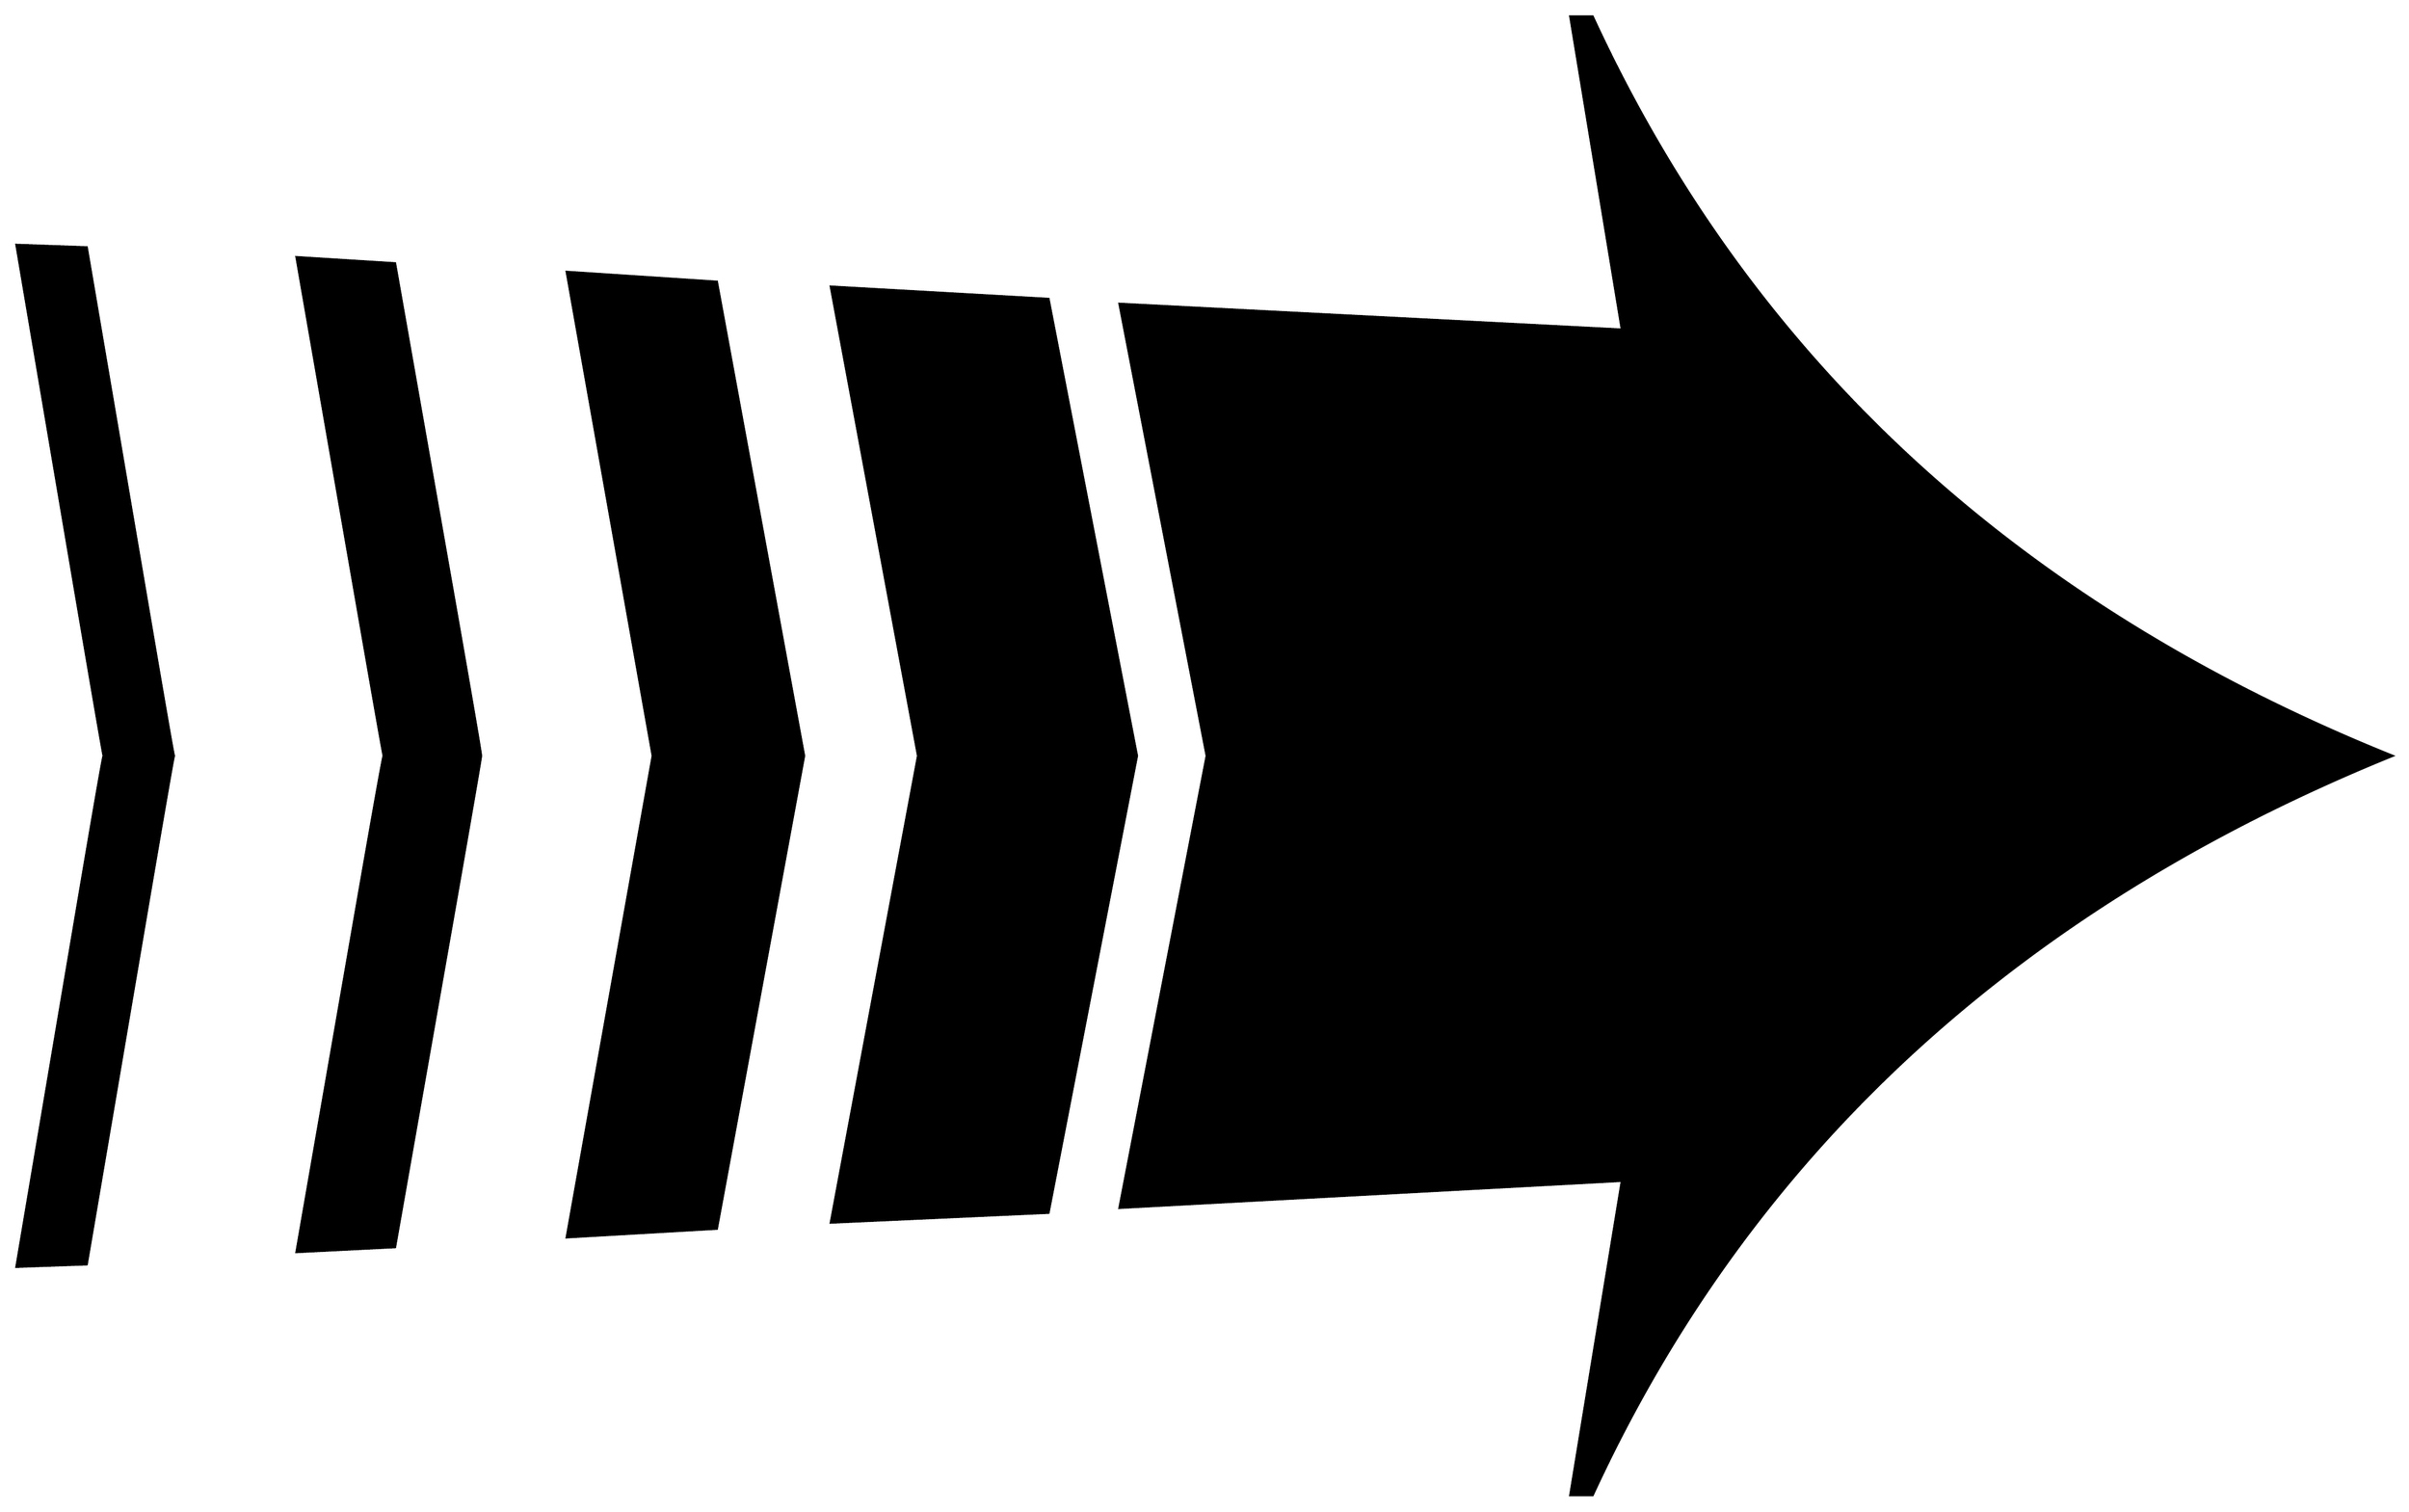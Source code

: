 


\begin{tikzpicture}[y=0.80pt, x=0.80pt, yscale=-1.0, xscale=1.0, inner sep=0pt, outer sep=0pt]
\begin{scope}[shift={(100.0,1706.0)},nonzero rule]
  \path[draw=.,fill=.,line width=1.600pt] (2034.0,-582.0) ..
    controls (1727.333,-457.333) and (1510.333,-256.667) ..
    (1383.0,20.0) -- (1365.0,20.0) -- (1407.0,-236.0) --
    (998.0,-214.0) -- (1069.0,-582.0) -- (998.0,-950.0) --
    (1407.0,-929.0) -- (1365.0,-1184.0) -- (1383.0,-1184.0) ..
    controls (1511.0,-906.0) and (1728.0,-705.333) ..
    (2034.0,-582.0) -- cycle(1012.0,-582.0) -- (940.0,-210.0) --
    (763.0,-202.0) -- (834.0,-582.0) -- (763.0,-964.0) --
    (940.0,-954.0) -- (1012.0,-582.0) -- cycle(741.0,-582.0) --
    (670.0,-197.0) -- (548.0,-190.0) -- (618.0,-582.0) --
    (548.0,-976.0) -- (670.0,-968.0) -- (741.0,-582.0) --
    cycle(478.0,-582.0) .. controls (478.0,-580.667) and
    (470.333,-536.333) .. (455.0,-449.0) -- (408.0,-182.0) --
    (328.0,-178.0) -- (375.0,-448.0) .. controls (391.0,-540.0)
    and (399.0,-584.667) .. (399.0,-582.0) .. controls
    (399.0,-580.667) and (391.0,-626.0) .. (375.0,-718.0) --
    (328.0,-988.0) -- (408.0,-983.0) -- (455.0,-716.0) ..
    controls (470.333,-628.667) and (478.0,-584.0) .. (478.0,-582.0)
    -- cycle(228.0,-582.0) .. controls (228.0,-584.0) and
    (220.0,-538.0) .. (204.0,-444.0) -- (157.0,-168.0) --
    (100.0,-166.0) -- (147.0,-444.0) .. controls (163.0,-538.667)
    and (171.0,-584.667) .. (171.0,-582.0) .. controls
    (171.0,-580.667) and (163.0,-627.0) .. (147.0,-721.0) --
    (100.0,-998.0) -- (157.0,-996.0) -- (204.0,-720.0) ..
    controls (220.0,-626.0) and (228.0,-580.0) .. (228.0,-582.0)
    -- cycle;
\end{scope}

\end{tikzpicture}

